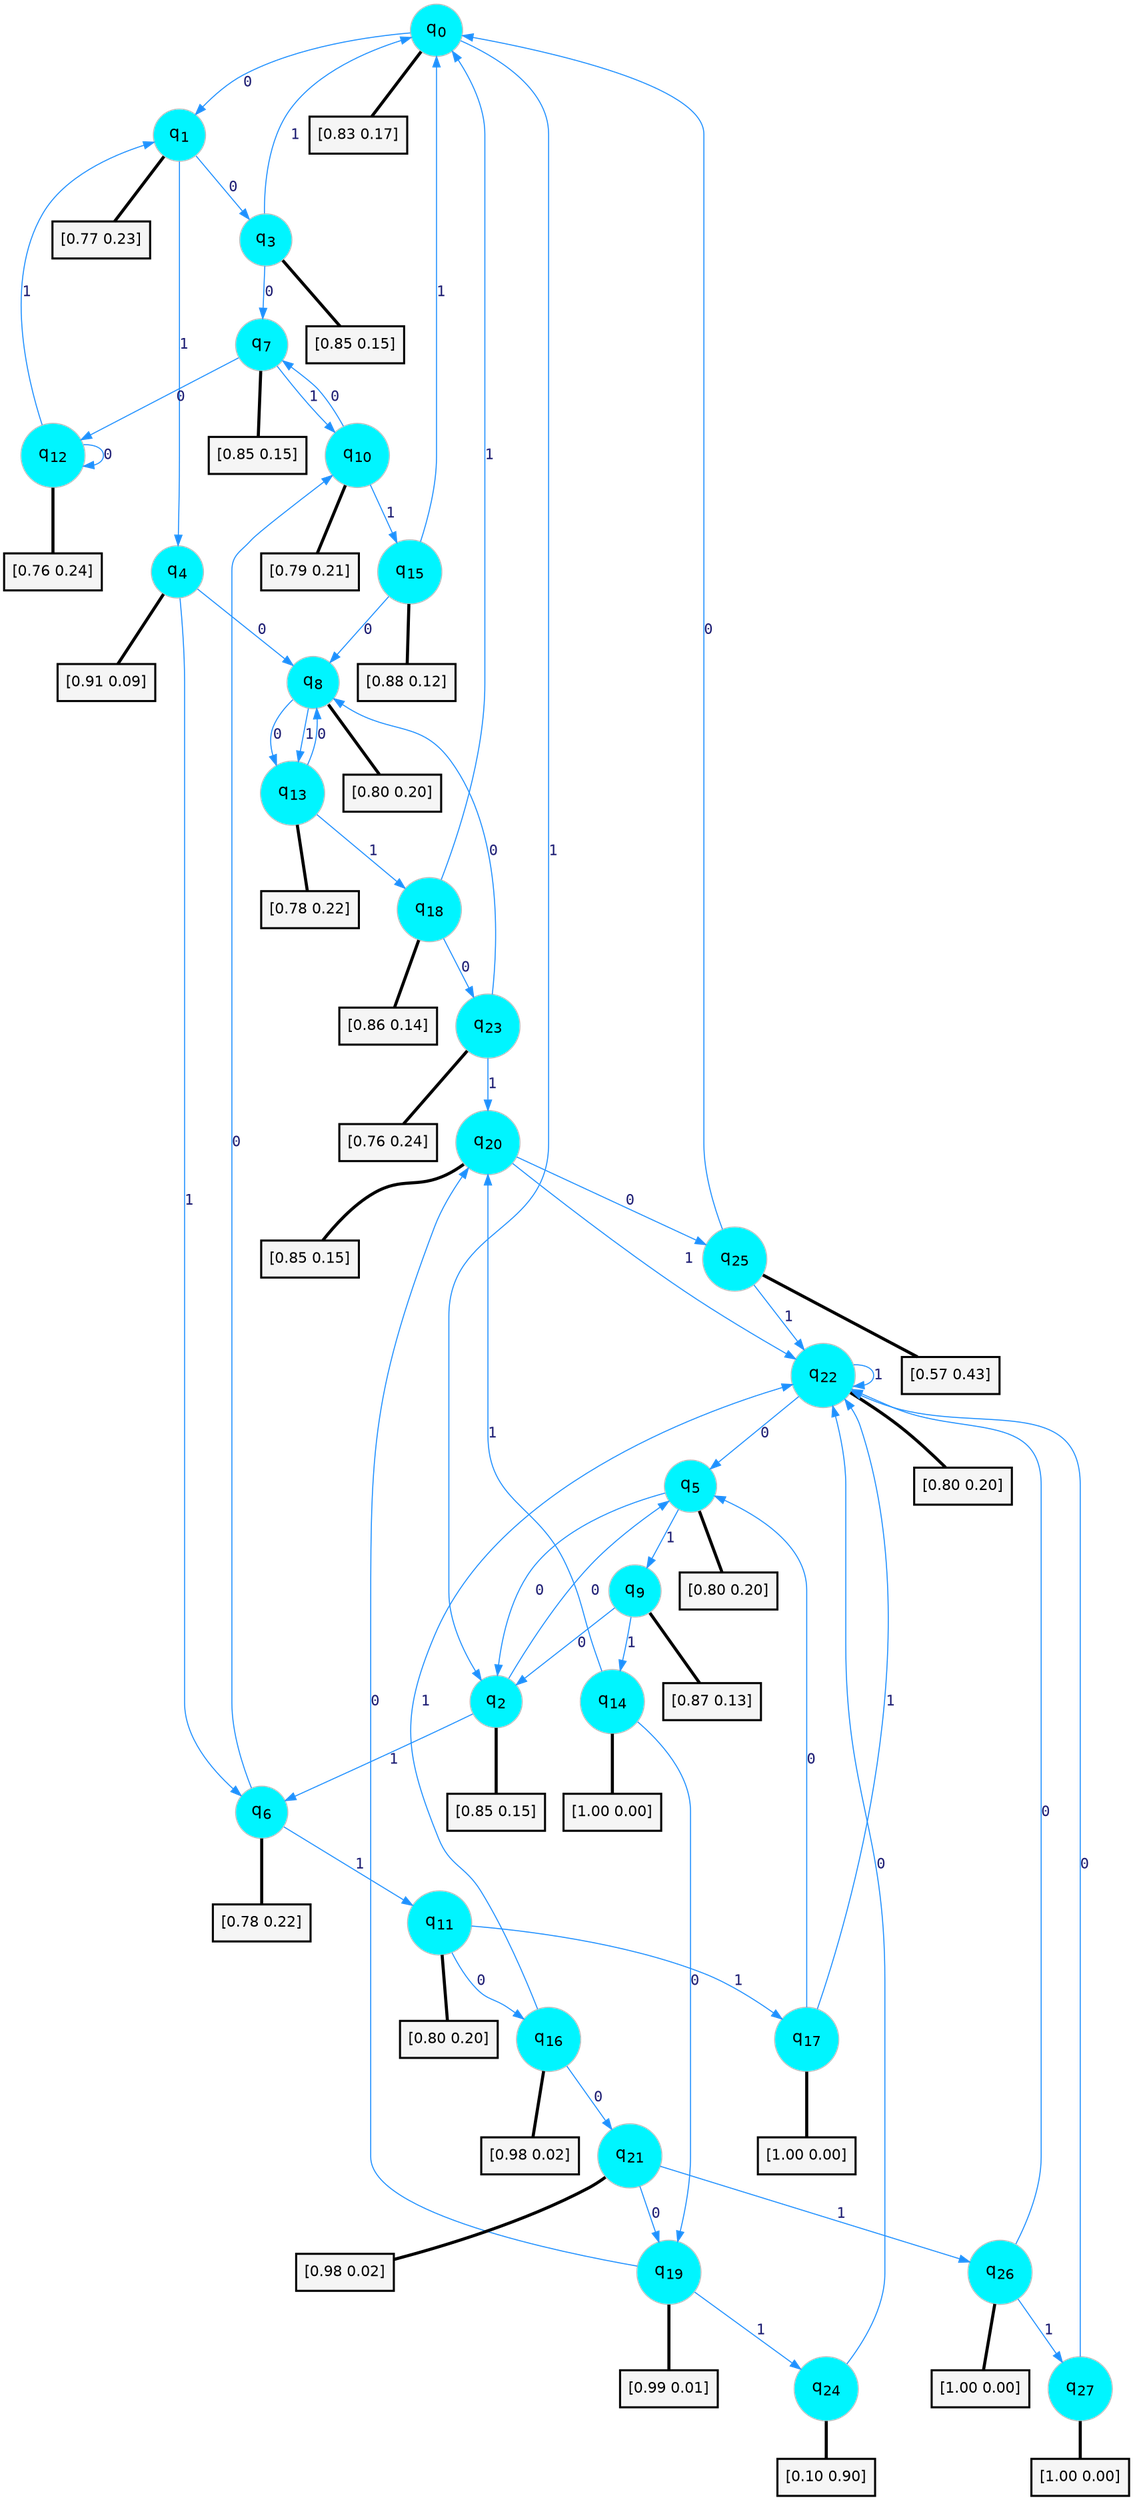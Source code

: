 digraph G {
graph [
bgcolor=transparent, dpi=300, rankdir=TD, size="40,25"];
node [
color=gray, fillcolor=turquoise1, fontcolor=black, fontname=Helvetica, fontsize=16, fontweight=bold, shape=circle, style=filled];
edge [
arrowsize=1, color=dodgerblue1, fontcolor=midnightblue, fontname=courier, fontweight=bold, penwidth=1, style=solid, weight=20];
0[label=<q<SUB>0</SUB>>];
1[label=<q<SUB>1</SUB>>];
2[label=<q<SUB>2</SUB>>];
3[label=<q<SUB>3</SUB>>];
4[label=<q<SUB>4</SUB>>];
5[label=<q<SUB>5</SUB>>];
6[label=<q<SUB>6</SUB>>];
7[label=<q<SUB>7</SUB>>];
8[label=<q<SUB>8</SUB>>];
9[label=<q<SUB>9</SUB>>];
10[label=<q<SUB>10</SUB>>];
11[label=<q<SUB>11</SUB>>];
12[label=<q<SUB>12</SUB>>];
13[label=<q<SUB>13</SUB>>];
14[label=<q<SUB>14</SUB>>];
15[label=<q<SUB>15</SUB>>];
16[label=<q<SUB>16</SUB>>];
17[label=<q<SUB>17</SUB>>];
18[label=<q<SUB>18</SUB>>];
19[label=<q<SUB>19</SUB>>];
20[label=<q<SUB>20</SUB>>];
21[label=<q<SUB>21</SUB>>];
22[label=<q<SUB>22</SUB>>];
23[label=<q<SUB>23</SUB>>];
24[label=<q<SUB>24</SUB>>];
25[label=<q<SUB>25</SUB>>];
26[label=<q<SUB>26</SUB>>];
27[label=<q<SUB>27</SUB>>];
28[label="[0.83 0.17]", shape=box,fontcolor=black, fontname=Helvetica, fontsize=14, penwidth=2, fillcolor=whitesmoke,color=black];
29[label="[0.77 0.23]", shape=box,fontcolor=black, fontname=Helvetica, fontsize=14, penwidth=2, fillcolor=whitesmoke,color=black];
30[label="[0.85 0.15]", shape=box,fontcolor=black, fontname=Helvetica, fontsize=14, penwidth=2, fillcolor=whitesmoke,color=black];
31[label="[0.85 0.15]", shape=box,fontcolor=black, fontname=Helvetica, fontsize=14, penwidth=2, fillcolor=whitesmoke,color=black];
32[label="[0.91 0.09]", shape=box,fontcolor=black, fontname=Helvetica, fontsize=14, penwidth=2, fillcolor=whitesmoke,color=black];
33[label="[0.80 0.20]", shape=box,fontcolor=black, fontname=Helvetica, fontsize=14, penwidth=2, fillcolor=whitesmoke,color=black];
34[label="[0.78 0.22]", shape=box,fontcolor=black, fontname=Helvetica, fontsize=14, penwidth=2, fillcolor=whitesmoke,color=black];
35[label="[0.85 0.15]", shape=box,fontcolor=black, fontname=Helvetica, fontsize=14, penwidth=2, fillcolor=whitesmoke,color=black];
36[label="[0.80 0.20]", shape=box,fontcolor=black, fontname=Helvetica, fontsize=14, penwidth=2, fillcolor=whitesmoke,color=black];
37[label="[0.87 0.13]", shape=box,fontcolor=black, fontname=Helvetica, fontsize=14, penwidth=2, fillcolor=whitesmoke,color=black];
38[label="[0.79 0.21]", shape=box,fontcolor=black, fontname=Helvetica, fontsize=14, penwidth=2, fillcolor=whitesmoke,color=black];
39[label="[0.80 0.20]", shape=box,fontcolor=black, fontname=Helvetica, fontsize=14, penwidth=2, fillcolor=whitesmoke,color=black];
40[label="[0.76 0.24]", shape=box,fontcolor=black, fontname=Helvetica, fontsize=14, penwidth=2, fillcolor=whitesmoke,color=black];
41[label="[0.78 0.22]", shape=box,fontcolor=black, fontname=Helvetica, fontsize=14, penwidth=2, fillcolor=whitesmoke,color=black];
42[label="[1.00 0.00]", shape=box,fontcolor=black, fontname=Helvetica, fontsize=14, penwidth=2, fillcolor=whitesmoke,color=black];
43[label="[0.88 0.12]", shape=box,fontcolor=black, fontname=Helvetica, fontsize=14, penwidth=2, fillcolor=whitesmoke,color=black];
44[label="[0.98 0.02]", shape=box,fontcolor=black, fontname=Helvetica, fontsize=14, penwidth=2, fillcolor=whitesmoke,color=black];
45[label="[1.00 0.00]", shape=box,fontcolor=black, fontname=Helvetica, fontsize=14, penwidth=2, fillcolor=whitesmoke,color=black];
46[label="[0.86 0.14]", shape=box,fontcolor=black, fontname=Helvetica, fontsize=14, penwidth=2, fillcolor=whitesmoke,color=black];
47[label="[0.99 0.01]", shape=box,fontcolor=black, fontname=Helvetica, fontsize=14, penwidth=2, fillcolor=whitesmoke,color=black];
48[label="[0.85 0.15]", shape=box,fontcolor=black, fontname=Helvetica, fontsize=14, penwidth=2, fillcolor=whitesmoke,color=black];
49[label="[0.98 0.02]", shape=box,fontcolor=black, fontname=Helvetica, fontsize=14, penwidth=2, fillcolor=whitesmoke,color=black];
50[label="[0.80 0.20]", shape=box,fontcolor=black, fontname=Helvetica, fontsize=14, penwidth=2, fillcolor=whitesmoke,color=black];
51[label="[0.76 0.24]", shape=box,fontcolor=black, fontname=Helvetica, fontsize=14, penwidth=2, fillcolor=whitesmoke,color=black];
52[label="[0.10 0.90]", shape=box,fontcolor=black, fontname=Helvetica, fontsize=14, penwidth=2, fillcolor=whitesmoke,color=black];
53[label="[0.57 0.43]", shape=box,fontcolor=black, fontname=Helvetica, fontsize=14, penwidth=2, fillcolor=whitesmoke,color=black];
54[label="[1.00 0.00]", shape=box,fontcolor=black, fontname=Helvetica, fontsize=14, penwidth=2, fillcolor=whitesmoke,color=black];
55[label="[1.00 0.00]", shape=box,fontcolor=black, fontname=Helvetica, fontsize=14, penwidth=2, fillcolor=whitesmoke,color=black];
0->1 [label=0];
0->2 [label=1];
0->28 [arrowhead=none, penwidth=3,color=black];
1->3 [label=0];
1->4 [label=1];
1->29 [arrowhead=none, penwidth=3,color=black];
2->5 [label=0];
2->6 [label=1];
2->30 [arrowhead=none, penwidth=3,color=black];
3->7 [label=0];
3->0 [label=1];
3->31 [arrowhead=none, penwidth=3,color=black];
4->8 [label=0];
4->6 [label=1];
4->32 [arrowhead=none, penwidth=3,color=black];
5->2 [label=0];
5->9 [label=1];
5->33 [arrowhead=none, penwidth=3,color=black];
6->10 [label=0];
6->11 [label=1];
6->34 [arrowhead=none, penwidth=3,color=black];
7->12 [label=0];
7->10 [label=1];
7->35 [arrowhead=none, penwidth=3,color=black];
8->13 [label=0];
8->13 [label=1];
8->36 [arrowhead=none, penwidth=3,color=black];
9->2 [label=0];
9->14 [label=1];
9->37 [arrowhead=none, penwidth=3,color=black];
10->7 [label=0];
10->15 [label=1];
10->38 [arrowhead=none, penwidth=3,color=black];
11->16 [label=0];
11->17 [label=1];
11->39 [arrowhead=none, penwidth=3,color=black];
12->12 [label=0];
12->1 [label=1];
12->40 [arrowhead=none, penwidth=3,color=black];
13->8 [label=0];
13->18 [label=1];
13->41 [arrowhead=none, penwidth=3,color=black];
14->19 [label=0];
14->20 [label=1];
14->42 [arrowhead=none, penwidth=3,color=black];
15->8 [label=0];
15->0 [label=1];
15->43 [arrowhead=none, penwidth=3,color=black];
16->21 [label=0];
16->22 [label=1];
16->44 [arrowhead=none, penwidth=3,color=black];
17->5 [label=0];
17->22 [label=1];
17->45 [arrowhead=none, penwidth=3,color=black];
18->23 [label=0];
18->0 [label=1];
18->46 [arrowhead=none, penwidth=3,color=black];
19->20 [label=0];
19->24 [label=1];
19->47 [arrowhead=none, penwidth=3,color=black];
20->25 [label=0];
20->22 [label=1];
20->48 [arrowhead=none, penwidth=3,color=black];
21->19 [label=0];
21->26 [label=1];
21->49 [arrowhead=none, penwidth=3,color=black];
22->5 [label=0];
22->22 [label=1];
22->50 [arrowhead=none, penwidth=3,color=black];
23->8 [label=0];
23->20 [label=1];
23->51 [arrowhead=none, penwidth=3,color=black];
24->22 [label=0];
24->52 [arrowhead=none, penwidth=3,color=black];
25->0 [label=0];
25->22 [label=1];
25->53 [arrowhead=none, penwidth=3,color=black];
26->22 [label=0];
26->27 [label=1];
26->54 [arrowhead=none, penwidth=3,color=black];
27->22 [label=0];
27->55 [arrowhead=none, penwidth=3,color=black];
}
